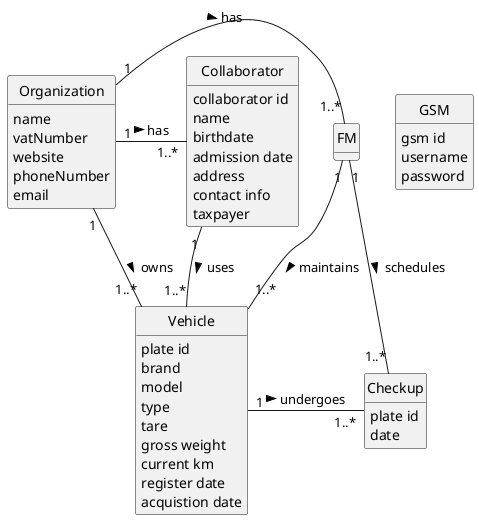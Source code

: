 @startuml
skinparam monochrome true
skinparam packageStyle rectangle
skinparam shadowing false
skinparam classAttributeIconSize 0

hide circle
hide methods


class Organization {
    name
    vatNumber
    website
    phoneNumber
    email
}
class Vehicle {
    plate id
    brand
    model
    type
    tare
    gross weight
    current km
    register date
    acquistion date
}
class Collaborator {
    collaborator id
    name
    birthdate
    admission date
    address
    contact info
    taxpayer
}

class GSM {
    gsm id
    username
    password

}

class Checkup {
    plate id
    date

}

Organization "1" - "1..*" FM: has >
Organization "1" - "1..*" Collaborator: has >
Organization "1" - "1..*" Vehicle: owns >
Collaborator "1" -- "1..*" Vehicle: uses >
FM "1" -- "1..*" Vehicle: maintains >
FM "1" - "1..*" Checkup: schedules >
Vehicle "1" - "1..*" Checkup: undergoes >


@enduml